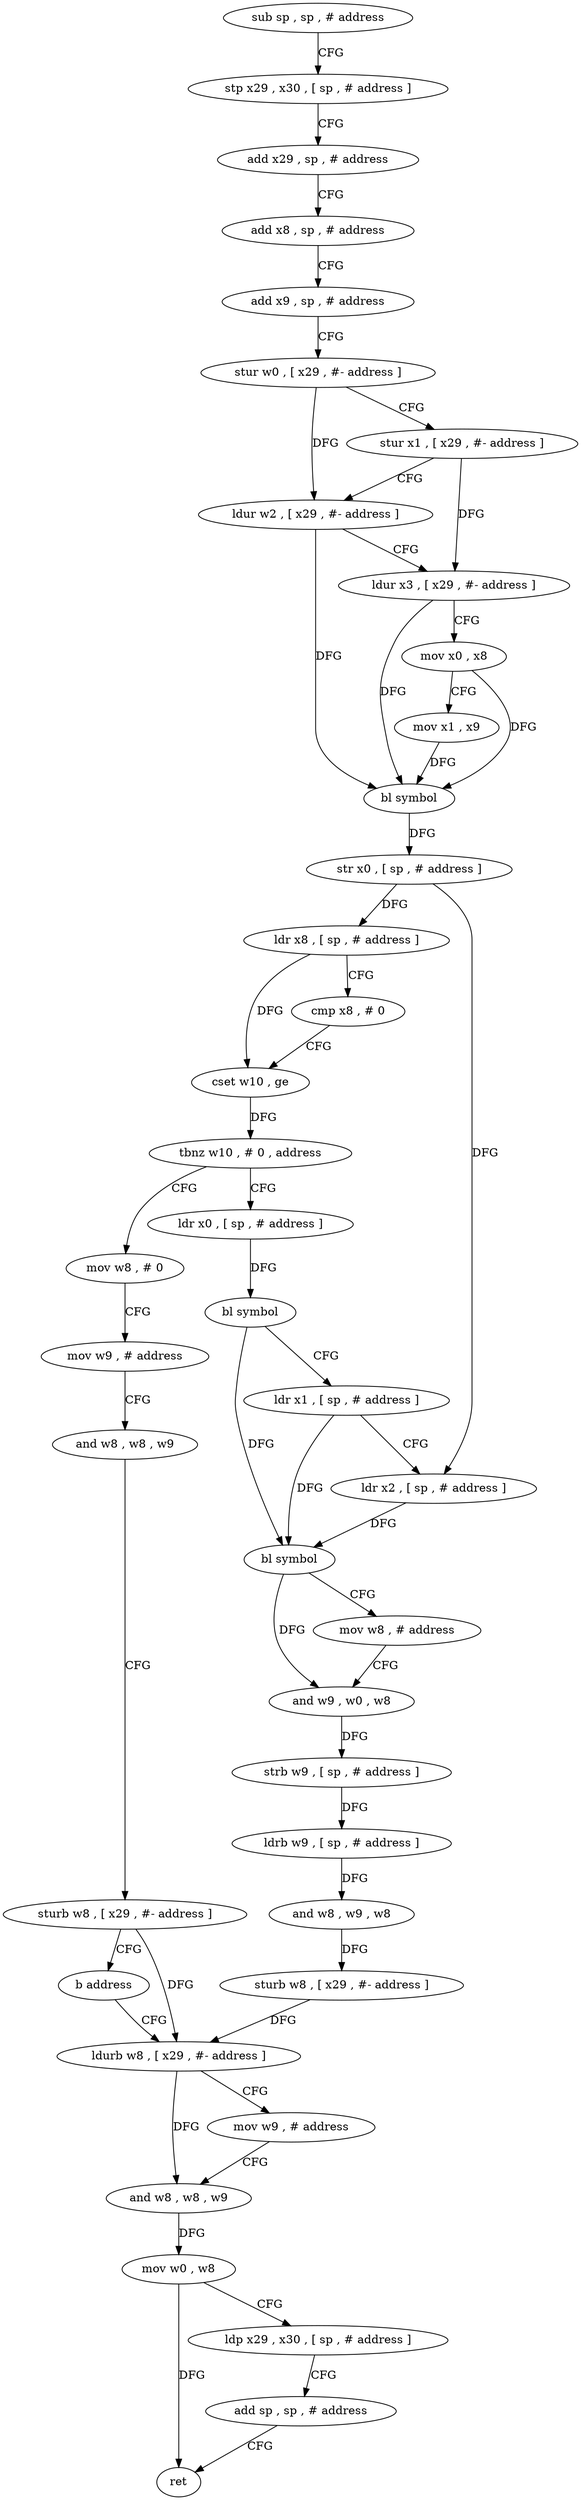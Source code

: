 digraph "func" {
"4204604" [label = "sub sp , sp , # address" ]
"4204608" [label = "stp x29 , x30 , [ sp , # address ]" ]
"4204612" [label = "add x29 , sp , # address" ]
"4204616" [label = "add x8 , sp , # address" ]
"4204620" [label = "add x9 , sp , # address" ]
"4204624" [label = "stur w0 , [ x29 , #- address ]" ]
"4204628" [label = "stur x1 , [ x29 , #- address ]" ]
"4204632" [label = "ldur w2 , [ x29 , #- address ]" ]
"4204636" [label = "ldur x3 , [ x29 , #- address ]" ]
"4204640" [label = "mov x0 , x8" ]
"4204644" [label = "mov x1 , x9" ]
"4204648" [label = "bl symbol" ]
"4204652" [label = "str x0 , [ sp , # address ]" ]
"4204656" [label = "ldr x8 , [ sp , # address ]" ]
"4204660" [label = "cmp x8 , # 0" ]
"4204664" [label = "cset w10 , ge" ]
"4204668" [label = "tbnz w10 , # 0 , address" ]
"4204692" [label = "ldr x0 , [ sp , # address ]" ]
"4204672" [label = "mov w8 , # 0" ]
"4204696" [label = "bl symbol" ]
"4204700" [label = "ldr x1 , [ sp , # address ]" ]
"4204704" [label = "ldr x2 , [ sp , # address ]" ]
"4204708" [label = "bl symbol" ]
"4204712" [label = "mov w8 , # address" ]
"4204716" [label = "and w9 , w0 , w8" ]
"4204720" [label = "strb w9 , [ sp , # address ]" ]
"4204724" [label = "ldrb w9 , [ sp , # address ]" ]
"4204728" [label = "and w8 , w9 , w8" ]
"4204732" [label = "sturb w8 , [ x29 , #- address ]" ]
"4204736" [label = "ldurb w8 , [ x29 , #- address ]" ]
"4204676" [label = "mov w9 , # address" ]
"4204680" [label = "and w8 , w8 , w9" ]
"4204684" [label = "sturb w8 , [ x29 , #- address ]" ]
"4204688" [label = "b address" ]
"4204740" [label = "mov w9 , # address" ]
"4204744" [label = "and w8 , w8 , w9" ]
"4204748" [label = "mov w0 , w8" ]
"4204752" [label = "ldp x29 , x30 , [ sp , # address ]" ]
"4204756" [label = "add sp , sp , # address" ]
"4204760" [label = "ret" ]
"4204604" -> "4204608" [ label = "CFG" ]
"4204608" -> "4204612" [ label = "CFG" ]
"4204612" -> "4204616" [ label = "CFG" ]
"4204616" -> "4204620" [ label = "CFG" ]
"4204620" -> "4204624" [ label = "CFG" ]
"4204624" -> "4204628" [ label = "CFG" ]
"4204624" -> "4204632" [ label = "DFG" ]
"4204628" -> "4204632" [ label = "CFG" ]
"4204628" -> "4204636" [ label = "DFG" ]
"4204632" -> "4204636" [ label = "CFG" ]
"4204632" -> "4204648" [ label = "DFG" ]
"4204636" -> "4204640" [ label = "CFG" ]
"4204636" -> "4204648" [ label = "DFG" ]
"4204640" -> "4204644" [ label = "CFG" ]
"4204640" -> "4204648" [ label = "DFG" ]
"4204644" -> "4204648" [ label = "DFG" ]
"4204648" -> "4204652" [ label = "DFG" ]
"4204652" -> "4204656" [ label = "DFG" ]
"4204652" -> "4204704" [ label = "DFG" ]
"4204656" -> "4204660" [ label = "CFG" ]
"4204656" -> "4204664" [ label = "DFG" ]
"4204660" -> "4204664" [ label = "CFG" ]
"4204664" -> "4204668" [ label = "DFG" ]
"4204668" -> "4204692" [ label = "CFG" ]
"4204668" -> "4204672" [ label = "CFG" ]
"4204692" -> "4204696" [ label = "DFG" ]
"4204672" -> "4204676" [ label = "CFG" ]
"4204696" -> "4204700" [ label = "CFG" ]
"4204696" -> "4204708" [ label = "DFG" ]
"4204700" -> "4204704" [ label = "CFG" ]
"4204700" -> "4204708" [ label = "DFG" ]
"4204704" -> "4204708" [ label = "DFG" ]
"4204708" -> "4204712" [ label = "CFG" ]
"4204708" -> "4204716" [ label = "DFG" ]
"4204712" -> "4204716" [ label = "CFG" ]
"4204716" -> "4204720" [ label = "DFG" ]
"4204720" -> "4204724" [ label = "DFG" ]
"4204724" -> "4204728" [ label = "DFG" ]
"4204728" -> "4204732" [ label = "DFG" ]
"4204732" -> "4204736" [ label = "DFG" ]
"4204736" -> "4204740" [ label = "CFG" ]
"4204736" -> "4204744" [ label = "DFG" ]
"4204676" -> "4204680" [ label = "CFG" ]
"4204680" -> "4204684" [ label = "CFG" ]
"4204684" -> "4204688" [ label = "CFG" ]
"4204684" -> "4204736" [ label = "DFG" ]
"4204688" -> "4204736" [ label = "CFG" ]
"4204740" -> "4204744" [ label = "CFG" ]
"4204744" -> "4204748" [ label = "DFG" ]
"4204748" -> "4204752" [ label = "CFG" ]
"4204748" -> "4204760" [ label = "DFG" ]
"4204752" -> "4204756" [ label = "CFG" ]
"4204756" -> "4204760" [ label = "CFG" ]
}
